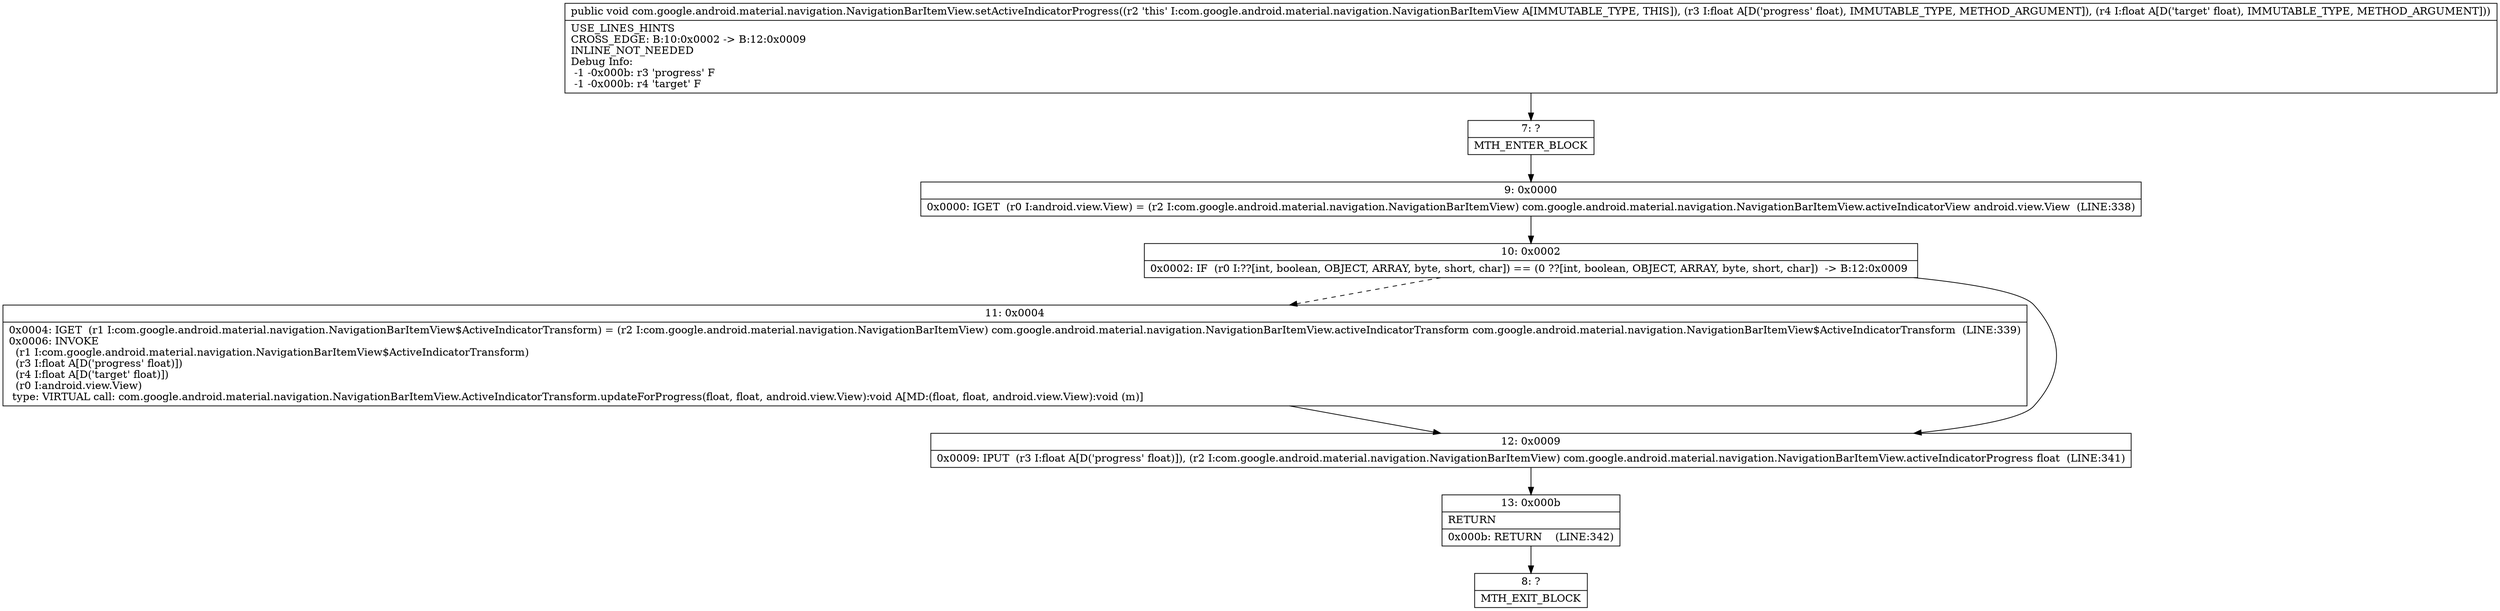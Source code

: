 digraph "CFG forcom.google.android.material.navigation.NavigationBarItemView.setActiveIndicatorProgress(FF)V" {
Node_7 [shape=record,label="{7\:\ ?|MTH_ENTER_BLOCK\l}"];
Node_9 [shape=record,label="{9\:\ 0x0000|0x0000: IGET  (r0 I:android.view.View) = (r2 I:com.google.android.material.navigation.NavigationBarItemView) com.google.android.material.navigation.NavigationBarItemView.activeIndicatorView android.view.View  (LINE:338)\l}"];
Node_10 [shape=record,label="{10\:\ 0x0002|0x0002: IF  (r0 I:??[int, boolean, OBJECT, ARRAY, byte, short, char]) == (0 ??[int, boolean, OBJECT, ARRAY, byte, short, char])  \-\> B:12:0x0009 \l}"];
Node_11 [shape=record,label="{11\:\ 0x0004|0x0004: IGET  (r1 I:com.google.android.material.navigation.NavigationBarItemView$ActiveIndicatorTransform) = (r2 I:com.google.android.material.navigation.NavigationBarItemView) com.google.android.material.navigation.NavigationBarItemView.activeIndicatorTransform com.google.android.material.navigation.NavigationBarItemView$ActiveIndicatorTransform  (LINE:339)\l0x0006: INVOKE  \l  (r1 I:com.google.android.material.navigation.NavigationBarItemView$ActiveIndicatorTransform)\l  (r3 I:float A[D('progress' float)])\l  (r4 I:float A[D('target' float)])\l  (r0 I:android.view.View)\l type: VIRTUAL call: com.google.android.material.navigation.NavigationBarItemView.ActiveIndicatorTransform.updateForProgress(float, float, android.view.View):void A[MD:(float, float, android.view.View):void (m)]\l}"];
Node_12 [shape=record,label="{12\:\ 0x0009|0x0009: IPUT  (r3 I:float A[D('progress' float)]), (r2 I:com.google.android.material.navigation.NavigationBarItemView) com.google.android.material.navigation.NavigationBarItemView.activeIndicatorProgress float  (LINE:341)\l}"];
Node_13 [shape=record,label="{13\:\ 0x000b|RETURN\l|0x000b: RETURN    (LINE:342)\l}"];
Node_8 [shape=record,label="{8\:\ ?|MTH_EXIT_BLOCK\l}"];
MethodNode[shape=record,label="{public void com.google.android.material.navigation.NavigationBarItemView.setActiveIndicatorProgress((r2 'this' I:com.google.android.material.navigation.NavigationBarItemView A[IMMUTABLE_TYPE, THIS]), (r3 I:float A[D('progress' float), IMMUTABLE_TYPE, METHOD_ARGUMENT]), (r4 I:float A[D('target' float), IMMUTABLE_TYPE, METHOD_ARGUMENT]))  | USE_LINES_HINTS\lCROSS_EDGE: B:10:0x0002 \-\> B:12:0x0009\lINLINE_NOT_NEEDED\lDebug Info:\l  \-1 \-0x000b: r3 'progress' F\l  \-1 \-0x000b: r4 'target' F\l}"];
MethodNode -> Node_7;Node_7 -> Node_9;
Node_9 -> Node_10;
Node_10 -> Node_11[style=dashed];
Node_10 -> Node_12;
Node_11 -> Node_12;
Node_12 -> Node_13;
Node_13 -> Node_8;
}

